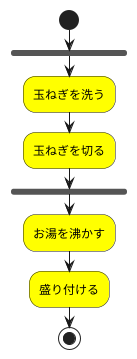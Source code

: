 @startuml オニオンスープを作るアクティビティ図
start
fork
    #Yellow:玉ねぎを洗う;
    #Yellow:玉ねぎを切る;
end fork
    #Yellow:お湯を沸かす;
    #Yellow:盛り付ける;
stop
@enduml
